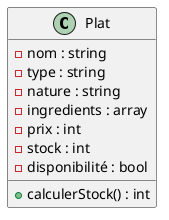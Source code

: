 @startuml Plat

Class Plat {
    - nom : string
    - type : string
    - nature : string
    - ingredients : array
    - prix : int
    - stock : int
    - disponibilité : bool

    + calculerStock() : int
}

@enduml


